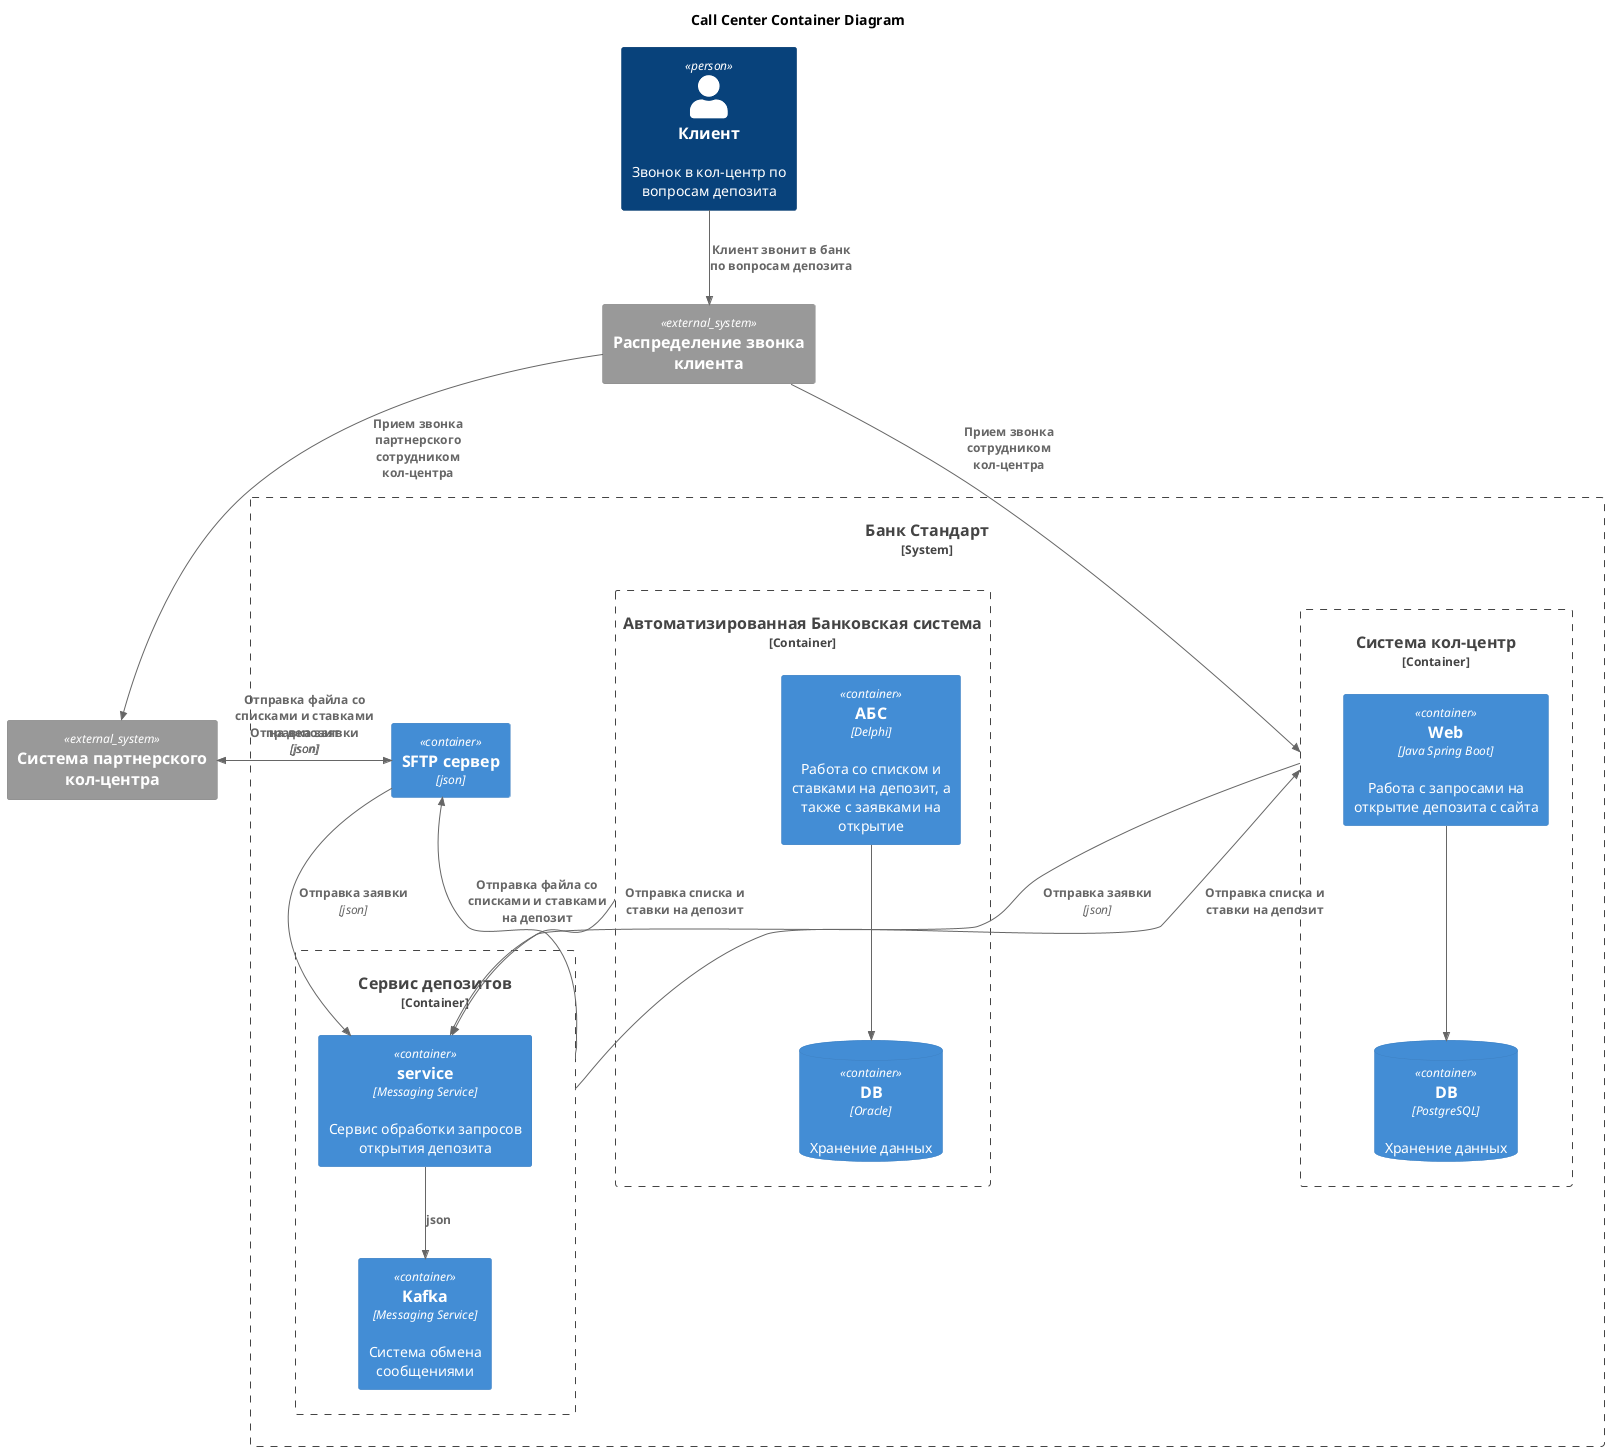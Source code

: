 @startuml

!include <C4/C4_Container>
title Call Center Container Diagram
top to bottom direction

Person(User, "Клиент", "Звонок в кол-центр по вопросам депозита")
System_Boundary(Bank, "Банк Стандарт") {

   Container(SFTP, "SFTP сервер", "json")
   
   Container_Boundary(Call, "Система кол-центр") {
        Container(Call_UI, "Web", "Java Spring Boot", "Работа с запросами на открытие депозита с сайта")
        ContainerDb(Call_DB, "DB", "PostgreSQL", "Хранение данных")
    }

    Container_Boundary(Deposit, "Сервис депозитов") {
        Container(DepService, "service", "Messaging Service", "Сервис обработки запросов открытия депозита")
        Container(Kafka, "Kafka", "Messaging Service", "Система обмена сообщениями")
    }
    
   Container_Boundary(ABS, "Автоматизированная Банковская система") {
        Container(ABS_UI, "АБС", "Delphi", "Работа со списком и ставками на депозит, а также с заявками на открытие")
        ContainerDb(ABS_DB, "DB", "Oracle", "Хранение данных")
    }
}

System_Ext(CallCenterEx, "Система партнерского кол-центра")
System_Ext(Calls, "Распределение звонка клиента")

Rel(User, Calls, "Клиент звонит в банк по вопросам депозита")
Rel(Calls, Call, "Прием звонка сотрудником кол-центра")
Rel(Calls, CallCenterEx, "Прием звонка партнерского сотрудником кол-центра")
Rel(ABS, DepService, "Отправка списка и ставки на депозит")
Rel(Deposit, Call, "Отправка списка и ставки на депозит")
Rel(DepService, Kafka, "json")
Rel(Deposit, SFTP, "Отправка файла со списками и ставками на депозит")
Rel(SFTP, CallCenterEx, "Отправка файла со списками и ставками на депозит", "json")
Rel(CallCenterEx, SFTP, "Отправка заявки", "json")
Rel(Call, DepService, "Отправка заявки", "json")
Rel(SFTP, DepService, "Отправка заявки", "json")

Rel(Call_UI, Call_DB, "")
Rel(ABS_UI, ABS_DB, "")

@enduml